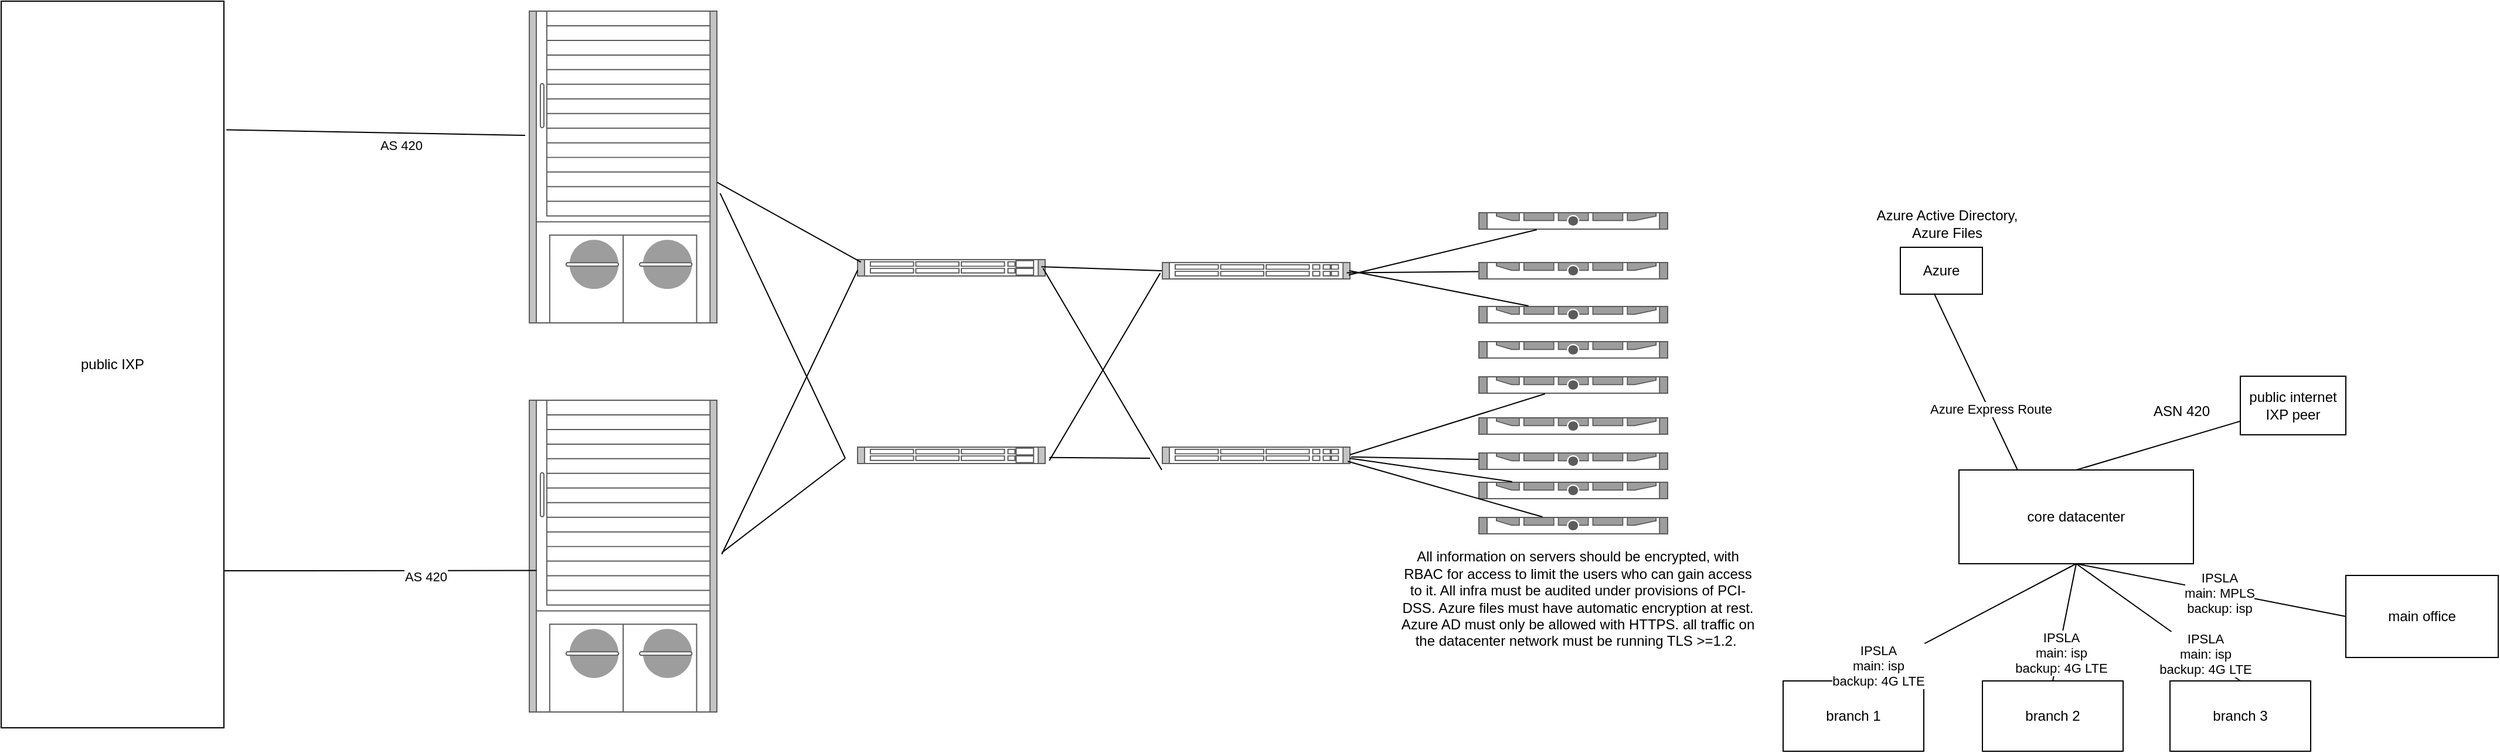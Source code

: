 <mxfile version="13.8.8" type="github">
  <diagram id="tbP9tCo6119rNH9oDaof" name="Page-1">
    <mxGraphModel dx="3204" dy="1745" grid="1" gridSize="10" guides="1" tooltips="1" connect="1" arrows="1" fold="1" page="1" pageScale="1" pageWidth="850" pageHeight="1100" math="0" shadow="0">
      <root>
        <mxCell id="0" />
        <mxCell id="1" parent="0" />
        <mxCell id="plDr9G3lWsJbNlXu9lcD-1" value="branch 1" style="rounded=0;whiteSpace=wrap;html=1;" vertex="1" parent="1">
          <mxGeometry x="50" y="220" width="120" height="60" as="geometry" />
        </mxCell>
        <mxCell id="plDr9G3lWsJbNlXu9lcD-2" value="branch 2" style="rounded=0;whiteSpace=wrap;html=1;" vertex="1" parent="1">
          <mxGeometry x="220" y="220" width="120" height="60" as="geometry" />
        </mxCell>
        <mxCell id="plDr9G3lWsJbNlXu9lcD-3" value="branch 3" style="rounded=0;whiteSpace=wrap;html=1;" vertex="1" parent="1">
          <mxGeometry x="380" y="220" width="120" height="60" as="geometry" />
        </mxCell>
        <mxCell id="plDr9G3lWsJbNlXu9lcD-4" value="core datacenter" style="rounded=0;whiteSpace=wrap;html=1;" vertex="1" parent="1">
          <mxGeometry x="200" y="40" width="200" height="80" as="geometry" />
        </mxCell>
        <mxCell id="plDr9G3lWsJbNlXu9lcD-5" value="main office" style="rounded=0;whiteSpace=wrap;html=1;" vertex="1" parent="1">
          <mxGeometry x="530" y="130" width="130" height="70" as="geometry" />
        </mxCell>
        <mxCell id="plDr9G3lWsJbNlXu9lcD-6" value="" style="endArrow=none;html=1;exitX=0.5;exitY=0;exitDx=0;exitDy=0;entryX=0.5;entryY=1;entryDx=0;entryDy=0;" edge="1" parent="1" source="plDr9G3lWsJbNlXu9lcD-1" target="plDr9G3lWsJbNlXu9lcD-4">
          <mxGeometry width="50" height="50" relative="1" as="geometry">
            <mxPoint x="400" y="260" as="sourcePoint" />
            <mxPoint x="450" y="210" as="targetPoint" />
          </mxGeometry>
        </mxCell>
        <mxCell id="plDr9G3lWsJbNlXu9lcD-10" value="IPSLA&lt;br&gt;main: isp&lt;br&gt;backup: 4G LTE" style="edgeLabel;html=1;align=center;verticalAlign=middle;resizable=0;points=[];" vertex="1" connectable="0" parent="plDr9G3lWsJbNlXu9lcD-6">
          <mxGeometry x="-0.774" y="2" relative="1" as="geometry">
            <mxPoint as="offset" />
          </mxGeometry>
        </mxCell>
        <mxCell id="plDr9G3lWsJbNlXu9lcD-7" value="" style="endArrow=none;html=1;exitX=0.5;exitY=0;exitDx=0;exitDy=0;entryX=0.5;entryY=1;entryDx=0;entryDy=0;" edge="1" parent="1" source="plDr9G3lWsJbNlXu9lcD-2" target="plDr9G3lWsJbNlXu9lcD-4">
          <mxGeometry width="50" height="50" relative="1" as="geometry">
            <mxPoint x="400" y="260" as="sourcePoint" />
            <mxPoint x="450" y="210" as="targetPoint" />
          </mxGeometry>
        </mxCell>
        <mxCell id="plDr9G3lWsJbNlXu9lcD-11" value="IPSLA&lt;br&gt;main: isp&lt;br&gt;backup: 4G LTE" style="edgeLabel;html=1;align=center;verticalAlign=middle;resizable=0;points=[];" vertex="1" connectable="0" parent="plDr9G3lWsJbNlXu9lcD-7">
          <mxGeometry x="-0.514" y="-2" relative="1" as="geometry">
            <mxPoint as="offset" />
          </mxGeometry>
        </mxCell>
        <mxCell id="plDr9G3lWsJbNlXu9lcD-9" value="" style="endArrow=none;html=1;exitX=0.5;exitY=0;exitDx=0;exitDy=0;entryX=0.5;entryY=1;entryDx=0;entryDy=0;" edge="1" parent="1" source="plDr9G3lWsJbNlXu9lcD-3" target="plDr9G3lWsJbNlXu9lcD-4">
          <mxGeometry width="50" height="50" relative="1" as="geometry">
            <mxPoint x="400" y="260" as="sourcePoint" />
            <mxPoint x="450" y="210" as="targetPoint" />
          </mxGeometry>
        </mxCell>
        <mxCell id="plDr9G3lWsJbNlXu9lcD-12" value="IPSLA&lt;br&gt;main: isp&lt;br&gt;backup: 4G LTE" style="edgeLabel;html=1;align=center;verticalAlign=middle;resizable=0;points=[];" vertex="1" connectable="0" parent="plDr9G3lWsJbNlXu9lcD-9">
          <mxGeometry x="-0.553" y="-1" relative="1" as="geometry">
            <mxPoint as="offset" />
          </mxGeometry>
        </mxCell>
        <mxCell id="plDr9G3lWsJbNlXu9lcD-13" value="" style="endArrow=none;html=1;entryX=0;entryY=0.5;entryDx=0;entryDy=0;" edge="1" parent="1" target="plDr9G3lWsJbNlXu9lcD-5">
          <mxGeometry width="50" height="50" relative="1" as="geometry">
            <mxPoint x="300" y="120" as="sourcePoint" />
            <mxPoint x="450" y="170" as="targetPoint" />
          </mxGeometry>
        </mxCell>
        <mxCell id="plDr9G3lWsJbNlXu9lcD-14" value="IPSLA&lt;br&gt;main: MPLS&lt;br&gt;backup: isp" style="edgeLabel;html=1;align=center;verticalAlign=middle;resizable=0;points=[];" vertex="1" connectable="0" parent="plDr9G3lWsJbNlXu9lcD-13">
          <mxGeometry x="0.061" relative="1" as="geometry">
            <mxPoint y="1" as="offset" />
          </mxGeometry>
        </mxCell>
        <mxCell id="plDr9G3lWsJbNlXu9lcD-15" value="Azure" style="rounded=0;whiteSpace=wrap;html=1;" vertex="1" parent="1">
          <mxGeometry x="150" y="-150" width="70" height="40" as="geometry" />
        </mxCell>
        <mxCell id="plDr9G3lWsJbNlXu9lcD-16" value="" style="endArrow=none;html=1;entryX=0.411;entryY=0.985;entryDx=0;entryDy=0;entryPerimeter=0;exitX=0.25;exitY=0;exitDx=0;exitDy=0;" edge="1" parent="1" source="plDr9G3lWsJbNlXu9lcD-4" target="plDr9G3lWsJbNlXu9lcD-15">
          <mxGeometry width="50" height="50" relative="1" as="geometry">
            <mxPoint x="400" y="-10" as="sourcePoint" />
            <mxPoint x="450" y="-60" as="targetPoint" />
          </mxGeometry>
        </mxCell>
        <mxCell id="plDr9G3lWsJbNlXu9lcD-17" value="Azure Express Route" style="edgeLabel;html=1;align=center;verticalAlign=middle;resizable=0;points=[];" vertex="1" connectable="0" parent="plDr9G3lWsJbNlXu9lcD-16">
          <mxGeometry x="-0.31" y="-1" relative="1" as="geometry">
            <mxPoint as="offset" />
          </mxGeometry>
        </mxCell>
        <mxCell id="plDr9G3lWsJbNlXu9lcD-19" value="Azure Active Directory, Azure Files" style="text;html=1;strokeColor=none;fillColor=none;align=center;verticalAlign=middle;whiteSpace=wrap;rounded=0;" vertex="1" parent="1">
          <mxGeometry x="120" y="-180" width="140" height="20" as="geometry" />
        </mxCell>
        <mxCell id="plDr9G3lWsJbNlXu9lcD-20" value="" style="endArrow=none;html=1;exitX=0.5;exitY=0;exitDx=0;exitDy=0;" edge="1" parent="1" source="plDr9G3lWsJbNlXu9lcD-4" target="plDr9G3lWsJbNlXu9lcD-21">
          <mxGeometry width="50" height="50" relative="1" as="geometry">
            <mxPoint x="320" y="130" as="sourcePoint" />
            <mxPoint x="470" y="-10" as="targetPoint" />
          </mxGeometry>
        </mxCell>
        <mxCell id="plDr9G3lWsJbNlXu9lcD-21" value="public internet IXP peer" style="rounded=0;whiteSpace=wrap;html=1;" vertex="1" parent="1">
          <mxGeometry x="440" y="-40" width="90" height="50" as="geometry" />
        </mxCell>
        <mxCell id="plDr9G3lWsJbNlXu9lcD-22" value="ASN 420" style="text;html=1;strokeColor=none;fillColor=none;align=center;verticalAlign=middle;whiteSpace=wrap;rounded=0;" vertex="1" parent="1">
          <mxGeometry x="355" y="-20" width="70" height="20" as="geometry" />
        </mxCell>
        <mxCell id="plDr9G3lWsJbNlXu9lcD-31" value="" style="strokeColor=#666666;html=1;labelPosition=right;align=left;spacingLeft=15;shadow=0;dashed=0;outlineConnect=0;shape=mxgraph.rack.dell.dell_poweredge_1u;" vertex="1" parent="1">
          <mxGeometry x="-210" y="80" width="162" height="15" as="geometry" />
        </mxCell>
        <mxCell id="plDr9G3lWsJbNlXu9lcD-32" value="" style="strokeColor=#666666;html=1;labelPosition=right;align=left;spacingLeft=15;shadow=0;dashed=0;outlineConnect=0;shape=mxgraph.rack.dell.dell_poweredge_1u;" vertex="1" parent="1">
          <mxGeometry x="-210" y="50" width="162" height="15" as="geometry" />
        </mxCell>
        <mxCell id="plDr9G3lWsJbNlXu9lcD-33" value="" style="strokeColor=#666666;html=1;labelPosition=right;align=left;spacingLeft=15;shadow=0;dashed=0;outlineConnect=0;shape=mxgraph.rack.dell.dell_poweredge_1u;" vertex="1" parent="1">
          <mxGeometry x="-210" y="25" width="162" height="15" as="geometry" />
        </mxCell>
        <mxCell id="plDr9G3lWsJbNlXu9lcD-34" value="" style="strokeColor=#666666;html=1;labelPosition=right;align=left;spacingLeft=15;shadow=0;dashed=0;outlineConnect=0;shape=mxgraph.rack.dell.dell_poweredge_1u;" vertex="1" parent="1">
          <mxGeometry x="-210" y="-5" width="162" height="15" as="geometry" />
        </mxCell>
        <mxCell id="plDr9G3lWsJbNlXu9lcD-35" value="" style="strokeColor=#666666;html=1;labelPosition=right;align=left;spacingLeft=15;shadow=0;dashed=0;outlineConnect=0;shape=mxgraph.rack.dell.dell_poweredge_1u;" vertex="1" parent="1">
          <mxGeometry x="-210" y="-40" width="162" height="15" as="geometry" />
        </mxCell>
        <mxCell id="plDr9G3lWsJbNlXu9lcD-36" value="" style="strokeColor=#666666;html=1;labelPosition=right;align=left;spacingLeft=15;shadow=0;dashed=0;outlineConnect=0;shape=mxgraph.rack.dell.dell_poweredge_1u;" vertex="1" parent="1">
          <mxGeometry x="-210" y="-70" width="162" height="15" as="geometry" />
        </mxCell>
        <mxCell id="plDr9G3lWsJbNlXu9lcD-37" value="" style="strokeColor=#666666;html=1;labelPosition=right;align=left;spacingLeft=15;shadow=0;dashed=0;outlineConnect=0;shape=mxgraph.rack.dell.dell_poweredge_1u;" vertex="1" parent="1">
          <mxGeometry x="-210" y="-100" width="162" height="15" as="geometry" />
        </mxCell>
        <mxCell id="plDr9G3lWsJbNlXu9lcD-38" value="" style="strokeColor=#666666;html=1;labelPosition=right;align=left;spacingLeft=15;shadow=0;dashed=0;outlineConnect=0;shape=mxgraph.rack.dell.dell_poweredge_1u;" vertex="1" parent="1">
          <mxGeometry x="-210" y="-137.5" width="162" height="15" as="geometry" />
        </mxCell>
        <mxCell id="plDr9G3lWsJbNlXu9lcD-39" value="" style="strokeColor=#666666;html=1;labelPosition=right;align=left;spacingLeft=15;shadow=0;dashed=0;outlineConnect=0;shape=mxgraph.rack.dell.dell_poweredge_1u;" vertex="1" parent="1">
          <mxGeometry x="-210" y="-180" width="162" height="15" as="geometry" />
        </mxCell>
        <mxCell id="plDr9G3lWsJbNlXu9lcD-42" value="" style="shape=mxgraph.rack.cisco.cisco_catalyst_4948_switch;html=1;labelPosition=right;align=left;spacingLeft=15;dashed=0;shadow=0;fillColor=#ffffff;" vertex="1" parent="1">
          <mxGeometry x="-480" y="-137.5" width="161" height="15" as="geometry" />
        </mxCell>
        <mxCell id="plDr9G3lWsJbNlXu9lcD-43" value="" style="shape=mxgraph.rack.cisco.cisco_catalyst_4948_switch;html=1;labelPosition=right;align=left;spacingLeft=15;dashed=0;shadow=0;fillColor=#ffffff;" vertex="1" parent="1">
          <mxGeometry x="-480" y="20" width="161" height="15" as="geometry" />
        </mxCell>
        <mxCell id="plDr9G3lWsJbNlXu9lcD-44" value="" style="endArrow=none;html=1;exitX=0.991;exitY=0.739;exitDx=0;exitDy=0;exitPerimeter=0;" edge="1" parent="1" source="plDr9G3lWsJbNlXu9lcD-42" target="plDr9G3lWsJbNlXu9lcD-39">
          <mxGeometry width="50" height="50" relative="1" as="geometry">
            <mxPoint x="-170" y="80" as="sourcePoint" />
            <mxPoint x="-120" y="30" as="targetPoint" />
          </mxGeometry>
        </mxCell>
        <mxCell id="plDr9G3lWsJbNlXu9lcD-45" value="" style="endArrow=none;html=1;exitX=0.98;exitY=0.614;exitDx=0;exitDy=0;exitPerimeter=0;" edge="1" parent="1" source="plDr9G3lWsJbNlXu9lcD-42" target="plDr9G3lWsJbNlXu9lcD-38">
          <mxGeometry width="50" height="50" relative="1" as="geometry">
            <mxPoint x="-170" y="80" as="sourcePoint" />
            <mxPoint x="-120" y="30" as="targetPoint" />
          </mxGeometry>
        </mxCell>
        <mxCell id="plDr9G3lWsJbNlXu9lcD-47" value="" style="endArrow=none;html=1;" edge="1" parent="1" target="plDr9G3lWsJbNlXu9lcD-37">
          <mxGeometry width="50" height="50" relative="1" as="geometry">
            <mxPoint x="-320" y="-130" as="sourcePoint" />
            <mxPoint x="-120" y="30" as="targetPoint" />
          </mxGeometry>
        </mxCell>
        <mxCell id="plDr9G3lWsJbNlXu9lcD-48" value="" style="endArrow=none;html=1;exitX=0.997;exitY=0.467;exitDx=0;exitDy=0;exitPerimeter=0;" edge="1" parent="1" source="plDr9G3lWsJbNlXu9lcD-43" target="plDr9G3lWsJbNlXu9lcD-35">
          <mxGeometry width="50" height="50" relative="1" as="geometry">
            <mxPoint x="-170" y="80" as="sourcePoint" />
            <mxPoint x="-120" y="30" as="targetPoint" />
          </mxGeometry>
        </mxCell>
        <mxCell id="plDr9G3lWsJbNlXu9lcD-49" value="" style="endArrow=none;html=1;exitX=1.003;exitY=0.592;exitDx=0;exitDy=0;exitPerimeter=0;" edge="1" parent="1" source="plDr9G3lWsJbNlXu9lcD-43" target="plDr9G3lWsJbNlXu9lcD-33">
          <mxGeometry width="50" height="50" relative="1" as="geometry">
            <mxPoint x="-170" y="80" as="sourcePoint" />
            <mxPoint x="-120" y="30" as="targetPoint" />
          </mxGeometry>
        </mxCell>
        <mxCell id="plDr9G3lWsJbNlXu9lcD-50" value="" style="endArrow=none;html=1;" edge="1" parent="1" target="plDr9G3lWsJbNlXu9lcD-32">
          <mxGeometry width="50" height="50" relative="1" as="geometry">
            <mxPoint x="-320" y="30" as="sourcePoint" />
            <mxPoint x="-120" y="30" as="targetPoint" />
          </mxGeometry>
        </mxCell>
        <mxCell id="plDr9G3lWsJbNlXu9lcD-51" value="" style="endArrow=none;html=1;exitX=0.985;exitY=0.843;exitDx=0;exitDy=0;exitPerimeter=0;" edge="1" parent="1" source="plDr9G3lWsJbNlXu9lcD-43" target="plDr9G3lWsJbNlXu9lcD-31">
          <mxGeometry width="50" height="50" relative="1" as="geometry">
            <mxPoint x="-340" y="88" as="sourcePoint" />
            <mxPoint x="-120" y="30" as="targetPoint" />
            <Array as="points" />
          </mxGeometry>
        </mxCell>
        <mxCell id="plDr9G3lWsJbNlXu9lcD-52" value="" style="shape=mxgraph.rack.cisco.cisco_catalyst_4948_10_gigabit_ethernet_switch;html=1;labelPosition=right;align=left;spacingLeft=15;dashed=0;shadow=0;fillColor=#ffffff;" vertex="1" parent="1">
          <mxGeometry x="-740" y="20" width="161" height="15" as="geometry" />
        </mxCell>
        <mxCell id="plDr9G3lWsJbNlXu9lcD-53" value="" style="shape=mxgraph.rack.cisco.cisco_catalyst_4948_10_gigabit_ethernet_switch;html=1;labelPosition=right;align=left;spacingLeft=15;dashed=0;shadow=0;fillColor=#ffffff;" vertex="1" parent="1">
          <mxGeometry x="-740" y="-140" width="161" height="15" as="geometry" />
        </mxCell>
        <mxCell id="plDr9G3lWsJbNlXu9lcD-54" value="" style="endArrow=none;html=1;entryX=-0.008;entryY=0.633;entryDx=0;entryDy=0;entryPerimeter=0;exitX=1.019;exitY=0.8;exitDx=0;exitDy=0;exitPerimeter=0;" edge="1" parent="1" source="plDr9G3lWsJbNlXu9lcD-52" target="plDr9G3lWsJbNlXu9lcD-42">
          <mxGeometry width="50" height="50" relative="1" as="geometry">
            <mxPoint x="-30" y="20" as="sourcePoint" />
            <mxPoint x="20" y="-30" as="targetPoint" />
          </mxGeometry>
        </mxCell>
        <mxCell id="plDr9G3lWsJbNlXu9lcD-55" value="" style="endArrow=none;html=1;entryX=0;entryY=1.333;entryDx=0;entryDy=0;entryPerimeter=0;exitX=0.986;exitY=0.533;exitDx=0;exitDy=0;exitPerimeter=0;" edge="1" parent="1" source="plDr9G3lWsJbNlXu9lcD-53" target="plDr9G3lWsJbNlXu9lcD-43">
          <mxGeometry width="50" height="50" relative="1" as="geometry">
            <mxPoint x="-30" y="20" as="sourcePoint" />
            <mxPoint x="20" y="-30" as="targetPoint" />
          </mxGeometry>
        </mxCell>
        <mxCell id="plDr9G3lWsJbNlXu9lcD-57" value="" style="endArrow=none;html=1;exitX=0.977;exitY=0.444;exitDx=0;exitDy=0;exitPerimeter=0;" edge="1" parent="1" source="plDr9G3lWsJbNlXu9lcD-53">
          <mxGeometry width="50" height="50" relative="1" as="geometry">
            <mxPoint x="-30" y="20" as="sourcePoint" />
            <mxPoint x="-480" y="-130" as="targetPoint" />
          </mxGeometry>
        </mxCell>
        <mxCell id="plDr9G3lWsJbNlXu9lcD-58" value="" style="endArrow=none;html=1;exitX=1.019;exitY=0.622;exitDx=0;exitDy=0;exitPerimeter=0;" edge="1" parent="1" source="plDr9G3lWsJbNlXu9lcD-52">
          <mxGeometry width="50" height="50" relative="1" as="geometry">
            <mxPoint x="-30" y="20" as="sourcePoint" />
            <mxPoint x="-490" y="30" as="targetPoint" />
          </mxGeometry>
        </mxCell>
        <mxCell id="plDr9G3lWsJbNlXu9lcD-59" value="" style="shape=mxgraph.rack.cisco.cisco_7613_router;html=1;labelPosition=right;align=left;spacingLeft=15;dashed=0;shadow=0;fillColor=#ffffff;" vertex="1" parent="1">
          <mxGeometry x="-1020" y="-352" width="161" height="267" as="geometry" />
        </mxCell>
        <mxCell id="plDr9G3lWsJbNlXu9lcD-61" value="" style="shape=mxgraph.rack.cisco.cisco_7613_router;html=1;labelPosition=right;align=left;spacingLeft=15;dashed=0;shadow=0;fillColor=#ffffff;" vertex="1" parent="1">
          <mxGeometry x="-1020" y="-20" width="161" height="267" as="geometry" />
        </mxCell>
        <mxCell id="plDr9G3lWsJbNlXu9lcD-63" value="" style="endArrow=none;html=1;entryX=0.021;entryY=0.178;entryDx=0;entryDy=0;entryPerimeter=0;exitX=0.998;exitY=0.549;exitDx=0;exitDy=0;exitPerimeter=0;" edge="1" parent="1" source="plDr9G3lWsJbNlXu9lcD-59" target="plDr9G3lWsJbNlXu9lcD-53">
          <mxGeometry width="50" height="50" relative="1" as="geometry">
            <mxPoint x="-450" y="20" as="sourcePoint" />
            <mxPoint x="-400" y="-30" as="targetPoint" />
          </mxGeometry>
        </mxCell>
        <mxCell id="plDr9G3lWsJbNlXu9lcD-64" value="" style="endArrow=none;html=1;exitX=1.023;exitY=0.489;exitDx=0;exitDy=0;exitPerimeter=0;" edge="1" parent="1" source="plDr9G3lWsJbNlXu9lcD-61">
          <mxGeometry width="50" height="50" relative="1" as="geometry">
            <mxPoint x="-450" y="20" as="sourcePoint" />
            <mxPoint x="-750" y="30" as="targetPoint" />
          </mxGeometry>
        </mxCell>
        <mxCell id="plDr9G3lWsJbNlXu9lcD-65" value="" style="endArrow=none;html=1;entryX=0.004;entryY=0.622;entryDx=0;entryDy=0;entryPerimeter=0;exitX=1.023;exitY=0.494;exitDx=0;exitDy=0;exitPerimeter=0;" edge="1" parent="1" source="plDr9G3lWsJbNlXu9lcD-61" target="plDr9G3lWsJbNlXu9lcD-53">
          <mxGeometry width="50" height="50" relative="1" as="geometry">
            <mxPoint x="-450" y="20" as="sourcePoint" />
            <mxPoint x="-400" y="-30" as="targetPoint" />
          </mxGeometry>
        </mxCell>
        <mxCell id="plDr9G3lWsJbNlXu9lcD-66" value="" style="endArrow=none;html=1;entryX=1.014;entryY=0.584;entryDx=0;entryDy=0;entryPerimeter=0;" edge="1" parent="1" target="plDr9G3lWsJbNlXu9lcD-59">
          <mxGeometry width="50" height="50" relative="1" as="geometry">
            <mxPoint x="-750" y="30" as="sourcePoint" />
            <mxPoint x="-400" y="-30" as="targetPoint" />
          </mxGeometry>
        </mxCell>
        <mxCell id="plDr9G3lWsJbNlXu9lcD-67" value="" style="endArrow=none;html=1;exitX=-0.019;exitY=0.399;exitDx=0;exitDy=0;exitPerimeter=0;entryX=1.011;entryY=0.177;entryDx=0;entryDy=0;entryPerimeter=0;" edge="1" parent="1" source="plDr9G3lWsJbNlXu9lcD-59" target="plDr9G3lWsJbNlXu9lcD-69">
          <mxGeometry width="50" height="50" relative="1" as="geometry">
            <mxPoint x="-1030" y="-240" as="sourcePoint" />
            <mxPoint x="-1300" y="-250" as="targetPoint" />
          </mxGeometry>
        </mxCell>
        <mxCell id="plDr9G3lWsJbNlXu9lcD-70" value="AS 420" style="edgeLabel;html=1;align=center;verticalAlign=middle;resizable=0;points=[];" vertex="1" connectable="0" parent="plDr9G3lWsJbNlXu9lcD-67">
          <mxGeometry x="-0.177" y="10" relative="1" as="geometry">
            <mxPoint x="-1" as="offset" />
          </mxGeometry>
        </mxCell>
        <mxCell id="plDr9G3lWsJbNlXu9lcD-68" value="" style="endArrow=none;html=1;entryX=0.041;entryY=0.546;entryDx=0;entryDy=0;entryPerimeter=0;" edge="1" parent="1" target="plDr9G3lWsJbNlXu9lcD-61">
          <mxGeometry width="50" height="50" relative="1" as="geometry">
            <mxPoint x="-1290" y="126" as="sourcePoint" />
            <mxPoint x="-260" y="70" as="targetPoint" />
          </mxGeometry>
        </mxCell>
        <mxCell id="plDr9G3lWsJbNlXu9lcD-71" value="AS 420" style="edgeLabel;html=1;align=center;verticalAlign=middle;resizable=0;points=[];" vertex="1" connectable="0" parent="plDr9G3lWsJbNlXu9lcD-68">
          <mxGeometry x="0.309" y="-5" relative="1" as="geometry">
            <mxPoint x="1" as="offset" />
          </mxGeometry>
        </mxCell>
        <mxCell id="plDr9G3lWsJbNlXu9lcD-69" value="public IXP" style="rounded=0;whiteSpace=wrap;html=1;" vertex="1" parent="1">
          <mxGeometry x="-1470" y="-360" width="190" height="620" as="geometry" />
        </mxCell>
        <mxCell id="plDr9G3lWsJbNlXu9lcD-72" value="All information on servers should be encrypted, with RBAC for access to limit the users who can gain access to it. All infra must be audited under provisions of PCI-DSS. Azure files must have automatic encryption at rest. Azure AD must only be allowed with HTTPS. all traffic on the datacenter network must be running TLS &amp;gt;=1.2.&amp;nbsp;" style="text;html=1;strokeColor=none;fillColor=none;align=center;verticalAlign=middle;whiteSpace=wrap;rounded=0;" vertex="1" parent="1">
          <mxGeometry x="-280" y="140" width="310" height="20" as="geometry" />
        </mxCell>
      </root>
    </mxGraphModel>
  </diagram>
</mxfile>
